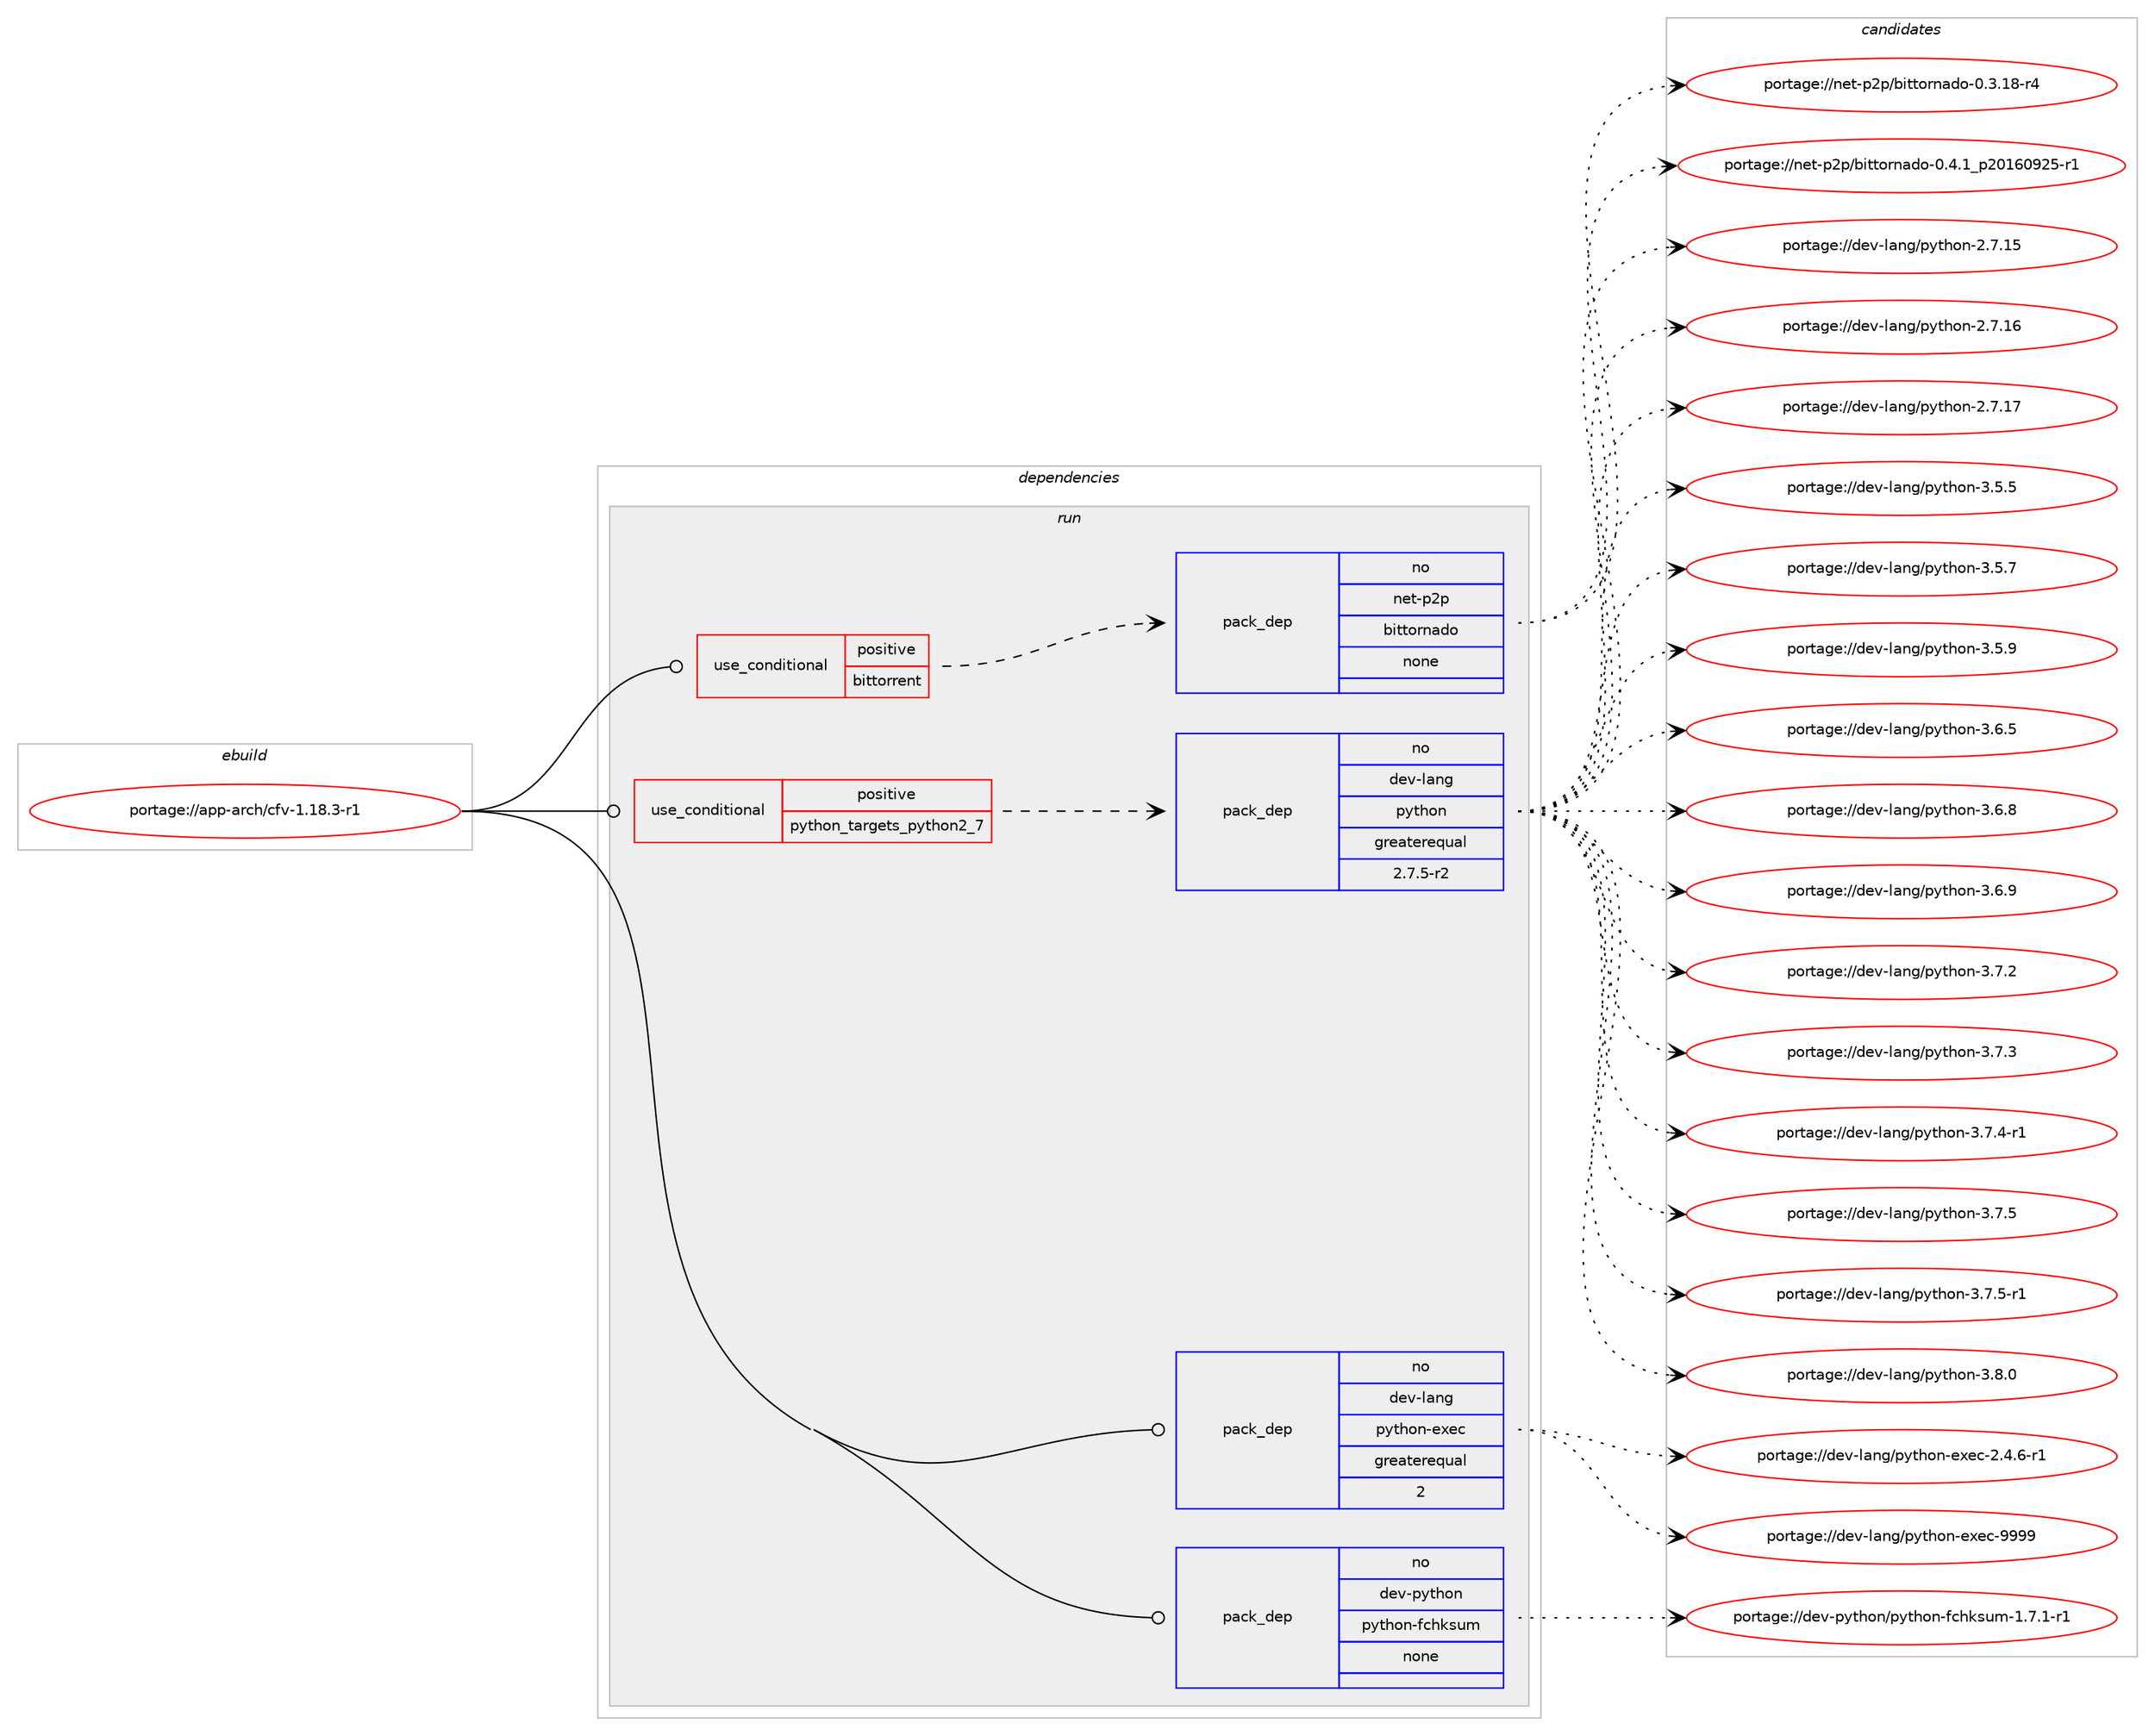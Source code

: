 digraph prolog {

# *************
# Graph options
# *************

newrank=true;
concentrate=true;
compound=true;
graph [rankdir=LR,fontname=Helvetica,fontsize=10,ranksep=1.5];#, ranksep=2.5, nodesep=0.2];
edge  [arrowhead=vee];
node  [fontname=Helvetica,fontsize=10];

# **********
# The ebuild
# **********

subgraph cluster_leftcol {
color=gray;
rank=same;
label=<<i>ebuild</i>>;
id [label="portage://app-arch/cfv-1.18.3-r1", color=red, width=4, href="../app-arch/cfv-1.18.3-r1.svg"];
}

# ****************
# The dependencies
# ****************

subgraph cluster_midcol {
color=gray;
label=<<i>dependencies</i>>;
subgraph cluster_compile {
fillcolor="#eeeeee";
style=filled;
label=<<i>compile</i>>;
}
subgraph cluster_compileandrun {
fillcolor="#eeeeee";
style=filled;
label=<<i>compile and run</i>>;
}
subgraph cluster_run {
fillcolor="#eeeeee";
style=filled;
label=<<i>run</i>>;
subgraph cond2125 {
dependency8105 [label=<<TABLE BORDER="0" CELLBORDER="1" CELLSPACING="0" CELLPADDING="4"><TR><TD ROWSPAN="3" CELLPADDING="10">use_conditional</TD></TR><TR><TD>positive</TD></TR><TR><TD>bittorrent</TD></TR></TABLE>>, shape=none, color=red];
subgraph pack5853 {
dependency8106 [label=<<TABLE BORDER="0" CELLBORDER="1" CELLSPACING="0" CELLPADDING="4" WIDTH="220"><TR><TD ROWSPAN="6" CELLPADDING="30">pack_dep</TD></TR><TR><TD WIDTH="110">no</TD></TR><TR><TD>net-p2p</TD></TR><TR><TD>bittornado</TD></TR><TR><TD>none</TD></TR><TR><TD></TD></TR></TABLE>>, shape=none, color=blue];
}
dependency8105:e -> dependency8106:w [weight=20,style="dashed",arrowhead="vee"];
}
id:e -> dependency8105:w [weight=20,style="solid",arrowhead="odot"];
subgraph cond2126 {
dependency8107 [label=<<TABLE BORDER="0" CELLBORDER="1" CELLSPACING="0" CELLPADDING="4"><TR><TD ROWSPAN="3" CELLPADDING="10">use_conditional</TD></TR><TR><TD>positive</TD></TR><TR><TD>python_targets_python2_7</TD></TR></TABLE>>, shape=none, color=red];
subgraph pack5854 {
dependency8108 [label=<<TABLE BORDER="0" CELLBORDER="1" CELLSPACING="0" CELLPADDING="4" WIDTH="220"><TR><TD ROWSPAN="6" CELLPADDING="30">pack_dep</TD></TR><TR><TD WIDTH="110">no</TD></TR><TR><TD>dev-lang</TD></TR><TR><TD>python</TD></TR><TR><TD>greaterequal</TD></TR><TR><TD>2.7.5-r2</TD></TR></TABLE>>, shape=none, color=blue];
}
dependency8107:e -> dependency8108:w [weight=20,style="dashed",arrowhead="vee"];
}
id:e -> dependency8107:w [weight=20,style="solid",arrowhead="odot"];
subgraph pack5855 {
dependency8109 [label=<<TABLE BORDER="0" CELLBORDER="1" CELLSPACING="0" CELLPADDING="4" WIDTH="220"><TR><TD ROWSPAN="6" CELLPADDING="30">pack_dep</TD></TR><TR><TD WIDTH="110">no</TD></TR><TR><TD>dev-lang</TD></TR><TR><TD>python-exec</TD></TR><TR><TD>greaterequal</TD></TR><TR><TD>2</TD></TR></TABLE>>, shape=none, color=blue];
}
id:e -> dependency8109:w [weight=20,style="solid",arrowhead="odot"];
subgraph pack5856 {
dependency8110 [label=<<TABLE BORDER="0" CELLBORDER="1" CELLSPACING="0" CELLPADDING="4" WIDTH="220"><TR><TD ROWSPAN="6" CELLPADDING="30">pack_dep</TD></TR><TR><TD WIDTH="110">no</TD></TR><TR><TD>dev-python</TD></TR><TR><TD>python-fchksum</TD></TR><TR><TD>none</TD></TR><TR><TD></TD></TR></TABLE>>, shape=none, color=blue];
}
id:e -> dependency8110:w [weight=20,style="solid",arrowhead="odot"];
}
}

# **************
# The candidates
# **************

subgraph cluster_choices {
rank=same;
color=gray;
label=<<i>candidates</i>>;

subgraph choice5853 {
color=black;
nodesep=1;
choiceportage1101011164511250112479810511611611111411097100111454846514649564511452 [label="portage://net-p2p/bittornado-0.3.18-r4", color=red, width=4,href="../net-p2p/bittornado-0.3.18-r4.svg"];
choiceportage11010111645112501124798105116116111114110971001114548465246499511250484954485750534511449 [label="portage://net-p2p/bittornado-0.4.1_p20160925-r1", color=red, width=4,href="../net-p2p/bittornado-0.4.1_p20160925-r1.svg"];
dependency8106:e -> choiceportage1101011164511250112479810511611611111411097100111454846514649564511452:w [style=dotted,weight="100"];
dependency8106:e -> choiceportage11010111645112501124798105116116111114110971001114548465246499511250484954485750534511449:w [style=dotted,weight="100"];
}
subgraph choice5854 {
color=black;
nodesep=1;
choiceportage10010111845108971101034711212111610411111045504655464953 [label="portage://dev-lang/python-2.7.15", color=red, width=4,href="../dev-lang/python-2.7.15.svg"];
choiceportage10010111845108971101034711212111610411111045504655464954 [label="portage://dev-lang/python-2.7.16", color=red, width=4,href="../dev-lang/python-2.7.16.svg"];
choiceportage10010111845108971101034711212111610411111045504655464955 [label="portage://dev-lang/python-2.7.17", color=red, width=4,href="../dev-lang/python-2.7.17.svg"];
choiceportage100101118451089711010347112121116104111110455146534653 [label="portage://dev-lang/python-3.5.5", color=red, width=4,href="../dev-lang/python-3.5.5.svg"];
choiceportage100101118451089711010347112121116104111110455146534655 [label="portage://dev-lang/python-3.5.7", color=red, width=4,href="../dev-lang/python-3.5.7.svg"];
choiceportage100101118451089711010347112121116104111110455146534657 [label="portage://dev-lang/python-3.5.9", color=red, width=4,href="../dev-lang/python-3.5.9.svg"];
choiceportage100101118451089711010347112121116104111110455146544653 [label="portage://dev-lang/python-3.6.5", color=red, width=4,href="../dev-lang/python-3.6.5.svg"];
choiceportage100101118451089711010347112121116104111110455146544656 [label="portage://dev-lang/python-3.6.8", color=red, width=4,href="../dev-lang/python-3.6.8.svg"];
choiceportage100101118451089711010347112121116104111110455146544657 [label="portage://dev-lang/python-3.6.9", color=red, width=4,href="../dev-lang/python-3.6.9.svg"];
choiceportage100101118451089711010347112121116104111110455146554650 [label="portage://dev-lang/python-3.7.2", color=red, width=4,href="../dev-lang/python-3.7.2.svg"];
choiceportage100101118451089711010347112121116104111110455146554651 [label="portage://dev-lang/python-3.7.3", color=red, width=4,href="../dev-lang/python-3.7.3.svg"];
choiceportage1001011184510897110103471121211161041111104551465546524511449 [label="portage://dev-lang/python-3.7.4-r1", color=red, width=4,href="../dev-lang/python-3.7.4-r1.svg"];
choiceportage100101118451089711010347112121116104111110455146554653 [label="portage://dev-lang/python-3.7.5", color=red, width=4,href="../dev-lang/python-3.7.5.svg"];
choiceportage1001011184510897110103471121211161041111104551465546534511449 [label="portage://dev-lang/python-3.7.5-r1", color=red, width=4,href="../dev-lang/python-3.7.5-r1.svg"];
choiceportage100101118451089711010347112121116104111110455146564648 [label="portage://dev-lang/python-3.8.0", color=red, width=4,href="../dev-lang/python-3.8.0.svg"];
dependency8108:e -> choiceportage10010111845108971101034711212111610411111045504655464953:w [style=dotted,weight="100"];
dependency8108:e -> choiceportage10010111845108971101034711212111610411111045504655464954:w [style=dotted,weight="100"];
dependency8108:e -> choiceportage10010111845108971101034711212111610411111045504655464955:w [style=dotted,weight="100"];
dependency8108:e -> choiceportage100101118451089711010347112121116104111110455146534653:w [style=dotted,weight="100"];
dependency8108:e -> choiceportage100101118451089711010347112121116104111110455146534655:w [style=dotted,weight="100"];
dependency8108:e -> choiceportage100101118451089711010347112121116104111110455146534657:w [style=dotted,weight="100"];
dependency8108:e -> choiceportage100101118451089711010347112121116104111110455146544653:w [style=dotted,weight="100"];
dependency8108:e -> choiceportage100101118451089711010347112121116104111110455146544656:w [style=dotted,weight="100"];
dependency8108:e -> choiceportage100101118451089711010347112121116104111110455146544657:w [style=dotted,weight="100"];
dependency8108:e -> choiceportage100101118451089711010347112121116104111110455146554650:w [style=dotted,weight="100"];
dependency8108:e -> choiceportage100101118451089711010347112121116104111110455146554651:w [style=dotted,weight="100"];
dependency8108:e -> choiceportage1001011184510897110103471121211161041111104551465546524511449:w [style=dotted,weight="100"];
dependency8108:e -> choiceportage100101118451089711010347112121116104111110455146554653:w [style=dotted,weight="100"];
dependency8108:e -> choiceportage1001011184510897110103471121211161041111104551465546534511449:w [style=dotted,weight="100"];
dependency8108:e -> choiceportage100101118451089711010347112121116104111110455146564648:w [style=dotted,weight="100"];
}
subgraph choice5855 {
color=black;
nodesep=1;
choiceportage10010111845108971101034711212111610411111045101120101994550465246544511449 [label="portage://dev-lang/python-exec-2.4.6-r1", color=red, width=4,href="../dev-lang/python-exec-2.4.6-r1.svg"];
choiceportage10010111845108971101034711212111610411111045101120101994557575757 [label="portage://dev-lang/python-exec-9999", color=red, width=4,href="../dev-lang/python-exec-9999.svg"];
dependency8109:e -> choiceportage10010111845108971101034711212111610411111045101120101994550465246544511449:w [style=dotted,weight="100"];
dependency8109:e -> choiceportage10010111845108971101034711212111610411111045101120101994557575757:w [style=dotted,weight="100"];
}
subgraph choice5856 {
color=black;
nodesep=1;
choiceportage100101118451121211161041111104711212111610411111045102991041071151171094549465546494511449 [label="portage://dev-python/python-fchksum-1.7.1-r1", color=red, width=4,href="../dev-python/python-fchksum-1.7.1-r1.svg"];
dependency8110:e -> choiceportage100101118451121211161041111104711212111610411111045102991041071151171094549465546494511449:w [style=dotted,weight="100"];
}
}

}

